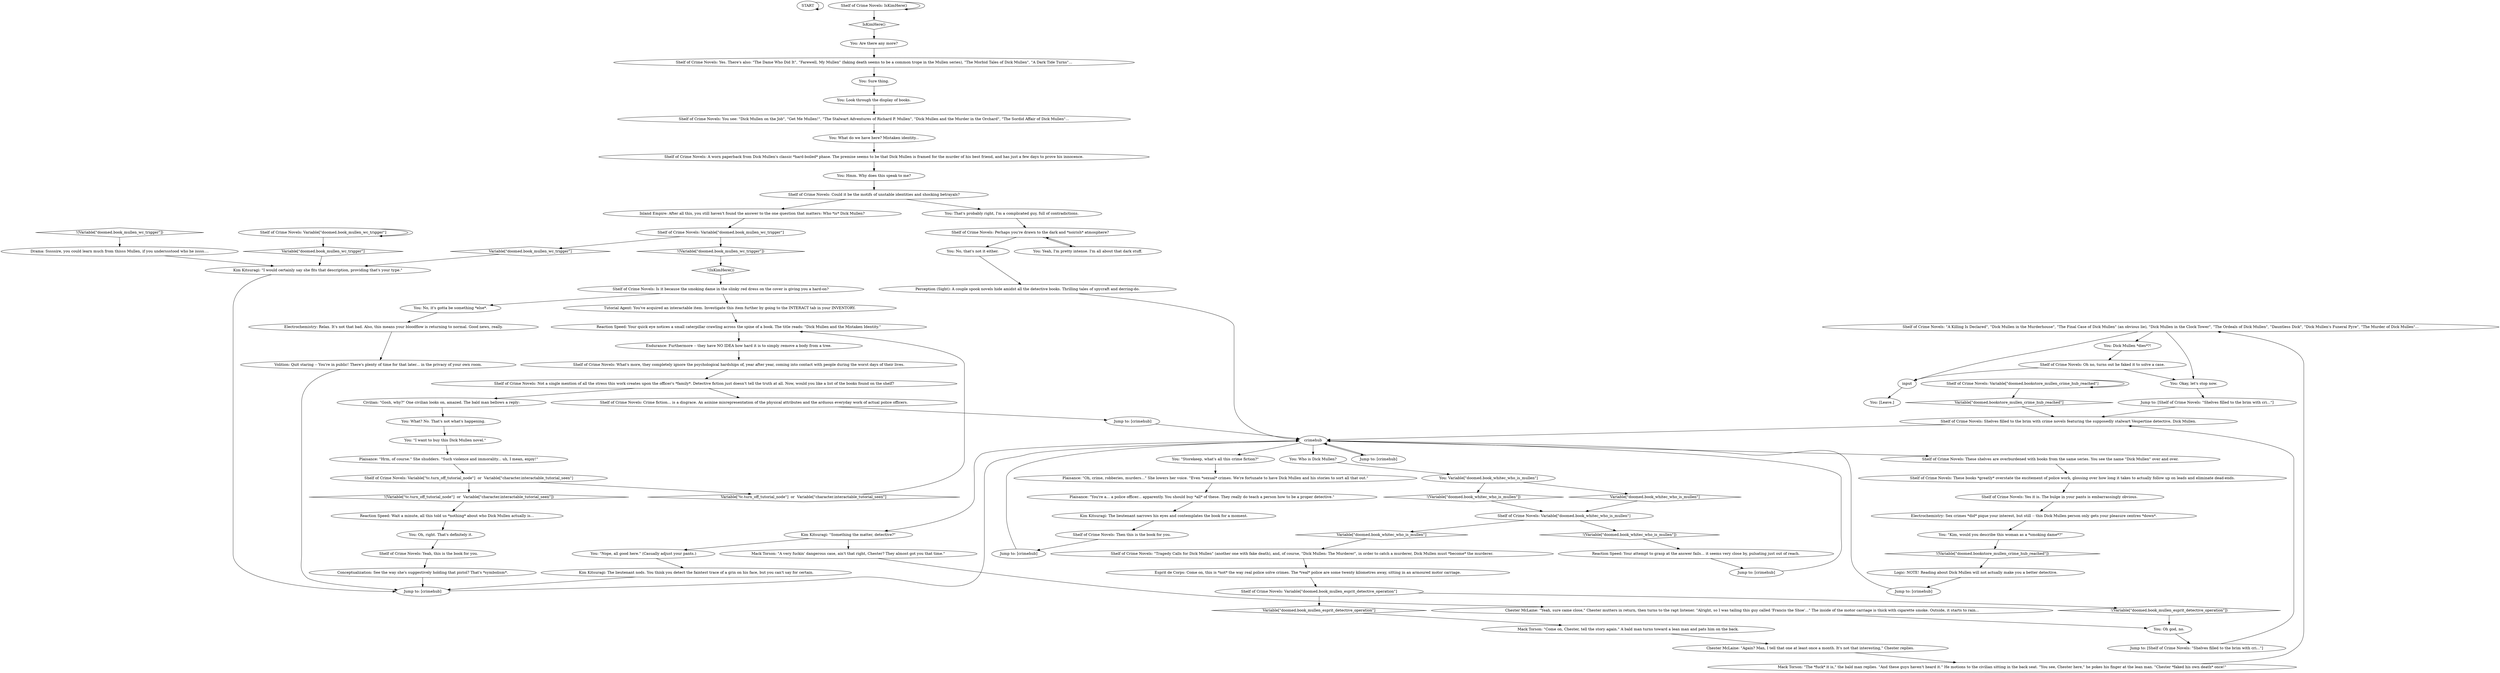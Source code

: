 # BOOKSTORE / CRIME
# Shelf of crime books.
# ==================================================
digraph G {
	  0 [label="START"];
	  1 [label="input"];
	  2 [label="You: Are there any more?"];
	  3 [label="Kim Kitsuragi: \"Something the matter, detective?\""];
	  4 [label="You: \"Storekeep, what's all this crime fiction?\""];
	  5 [label="You: [Leave.]"];
	  6 [label="Shelf of Crime Novels: Variable[\"doomed.bookstore_mullen_crime_hub_reached\"]"];
	  7 [label="Variable[\"doomed.bookstore_mullen_crime_hub_reached\"]", shape=diamond];
	  8 [label="!(Variable[\"doomed.bookstore_mullen_crime_hub_reached\"])", shape=diamond];
	  9 [label="Kim Kitsuragi: The lieutenant narrows his eyes and contemplates the book for a moment."];
	  10 [label="Electrochemistry: Sex crimes *did* pique your interest, but still -- this Dick Mullen person only gets your pleasure centres *down*."];
	  11 [label="Electrochemistry: Relax. It's not that bad. Also, this means your bloodflow is returning to normal. Good news, really."];
	  12 [label="Shelf of Crime Novels: Perhaps you're drawn to the dark and *noirish* atmosphere?"];
	  13 [label="Shelf of Crime Novels: Then this is the book for you."];
	  14 [label="Kim Kitsuragi: \"I would certainly say she fits that description, providing that's your type.\""];
	  15 [label="Jump to: [crimehub]"];
	  16 [label="Shelf of Crime Novels: These books *greatly* overstate the excitement of police work, glossing over how long it takes to actually follow up on leads and eliminate dead-ends."];
	  17 [label="Perception (Sight): A couple spook novels hide amidst all the detective books. Thrilling tales of spycraft and derring-do."];
	  18 [label="Shelf of Crime Novels: Is it because the smoking dame in the slinky red dress on the cover is giving you a hard-on?"];
	  19 [label="Volition: Quit staring -- You're in public! There's plenty of time for that later... in the privacy of your own room."];
	  20 [label="Shelf of Crime Novels: IsKimHere()"];
	  21 [label="IsKimHere()", shape=diamond];
	  22 [label="!(IsKimHere())", shape=diamond];
	  23 [label="Reaction Speed: Wait a minute, all this told us *nothing* about who Dick Mullen actually is..."];
	  24 [label="Tutorial Agent: You've acquired an interactable item. Investigate this item further by going to the INTERACT tab in your INVENTORY."];
	  25 [label="You: What? No. That's not what's happening."];
	  26 [label="Mack Torson: \"A very fuckin' dangerous case, ain't that right, Chester? They almost got you that time.\""];
	  27 [label="You: \"Kim, would you describe this woman as a *smoking dame*?\""];
	  28 [label="Logic: NOTE! Reading about Dick Mullen will not actually make you a better detective."];
	  29 [label="Shelf of Crime Novels: These shelves are overburdened with books from the same series. You see the name \"Dick Mullen\" over and over."];
	  30 [label="You: Look through the display of books."];
	  31 [label="Shelf of Crime Novels: You see: \"Dick Mullen on the Job\", \"Get Me Mullen!\", \"The Stalwart Adventures of Richard P. Mullen\", \"Dick Mullen and the Murder in the Orchard\", \"The Sordid Affair of Dick Mullen\"..."];
	  32 [label="Shelf of Crime Novels: Crime fiction... is a disgrace. An asinine misrepresentation of the physical attributes and the arduous everyday work of actual police officers."];
	  33 [label="You: Sure thing."];
	  34 [label="Shelf of Crime Novels: \"Tragedy Calls for Dick Mullen\" (another one with fake death), and, of course, \"Dick Mullen: The Murderer\", in order to catch a murderer, Dick Mullen must *become* the murderer."];
	  35 [label="Reaction Speed: Your quick eye notices a small caterpillar crawling across the spine of a book. The title reads: \"Dick Mullen and the Mistaken Identity.\""];
	  36 [label="Jump to: [crimehub]"];
	  37 [label="You: \"I want to buy this Dick Mullen novel.\""];
	  38 [label="Shelf of Crime Novels: Yes it is. The bulge in your pants is embarrassingly obvious."];
	  39 [label="Endurance: Furthermore -- they have NO IDEA how hard it is to simply remove a body from a tree."];
	  40 [label="You: What do we have here? Mistaken identity..."];
	  41 [label="Shelf of Crime Novels: \"A Killing Is Declared\", \"Dick Mullen in the Murderhouse\", \"The Final Case of Dick Mullen\" (an obvious lie), \"Dick Mullen in the Clock Tower\", \"The Ordeals of Dick Mullen\", \"Dauntless Dick\", \"Dick Mullen's Funeral Pyre\", \"The Murder of Dick Mullen\"..."];
	  42 [label="Civilian: \"Gosh, why?\" One civilian looks on, amazed. The bald man bellows a reply:"];
	  43 [label="You: Oh god, no."];
	  44 [label="Inland Empire: After all this, you still haven't found the answer to the one question that matters: Who *is* Dick Mullen?"];
	  45 [label="You: No, it's gotta be something *else*."];
	  46 [label="You: Oh, right. That's definitely it."];
	  47 [label="Shelf of Crime Novels: Variable[\"doomed.book_mullen_wc_trigger\"]"];
	  48 [label="Variable[\"doomed.book_mullen_wc_trigger\"]", shape=diamond];
	  49 [label="!(Variable[\"doomed.book_mullen_wc_trigger\"])", shape=diamond];
	  50 [label="Shelf of Crime Novels: Oh no, turns out he faked it to solve a case."];
	  51 [label="Jump to: [Shelf of Crime Novels: \"Shelves filled to the brim with cri...\"]"];
	  52 [label="Chester McLaine: \"Again? Man, I tell that one at least once a month. It's not that interesting,\" Chester replies."];
	  53 [label="You: Yeah, I'm pretty intense. I'm all about that dark stuff."];
	  54 [label="Shelf of Crime Novels: Yeah, this is the book for you."];
	  55 [label="Shelf of Crime Novels: Shelves filled to the brim with crime novels featuring the supposedly stalwart Vespertine detective, Dick Mullen."];
	  56 [label="Shelf of Crime Novels: Variable[\"tc.turn_off_tutorial_node\"]  or  Variable[\"character.interactable_tutorial_seen\"]"];
	  57 [label="Variable[\"tc.turn_off_tutorial_node\"]  or  Variable[\"character.interactable_tutorial_seen\"]", shape=diamond];
	  58 [label="!(Variable[\"tc.turn_off_tutorial_node\"]  or  Variable[\"character.interactable_tutorial_seen\"])", shape=diamond];
	  59 [label="Shelf of Crime Novels: Variable[\"doomed.book_whitec_who_is_mullen\"]"];
	  60 [label="Variable[\"doomed.book_whitec_who_is_mullen\"]", shape=diamond];
	  61 [label="!(Variable[\"doomed.book_whitec_who_is_mullen\"])", shape=diamond];
	  62 [label="Shelf of Crime Novels: Not a single mention of all the stress this work creates upon the officer's *family*. Detective fiction just doesn't tell the truth at all. Now, would you like a list of the books found on the shelf?"];
	  63 [label="Shelf of Crime Novels: What's more, they completely ignore the psychological hardships of, year after year, coming into contact with people during the worst days of their lives."];
	  64 [label="You: Hmm. Why does this speak to me?"];
	  65 [label="crimehub"];
	  66 [label="You: Okay, let's stop now."];
	  67 [label="Mack Torson: \"Come on, Chester, tell the story again.\" A bald man turns toward a lean man and pats him on the back."];
	  68 [label="You: That's probably right, I'm a complicated guy, full of contradictions."];
	  69 [label="Kim Kitsuragi: The lieutenant nods. You think you detect the faintest trace of a grin on his face, but you can't say for certain."];
	  70 [label="Esprit de Corps: Come on, this is *not* the way real police solve crimes. The *real* police are some twenty kilometres away, sitting in an armoured motor carriage."];
	  71 [label="Jump to: [crimehub]"];
	  72 [label="Mack Torson: \"The *fuck* it is,\" the bald man replies. \"And these guys haven't heard it.\" He motions to the civilian sitting in the back seat. \"You see, Chester here,\" he pokes his finger at the lean man. \"Chester *faked his own death* once!\""];
	  73 [label="Conceptualization: See the way she's suggestively holding that pistol? That's *symbolism*."];
	  74 [label="Plaisance: \"Oh, crime, robberies, murders...\" She lowers her voice. \"Even *sexual* crimes. We're fortunate to have Dick Mullen and his stories to sort all that out.\""];
	  75 [label="You: Dick Mullen *dies*?!"];
	  76 [label="Shelf of Crime Novels: Variable[\"doomed.book_mullen_esprit_detective_operation\"]"];
	  77 [label="Variable[\"doomed.book_mullen_esprit_detective_operation\"]", shape=diamond];
	  78 [label="!(Variable[\"doomed.book_mullen_esprit_detective_operation\"])", shape=diamond];
	  79 [label="You: \"Nope, all good here.\" (Casually adjust your pants.)"];
	  80 [label="You: Who is Dick Mullen?"];
	  81 [label="You: Variable[\"doomed.book_whitec_who_is_mullen\"]"];
	  82 [label="Variable[\"doomed.book_whitec_who_is_mullen\"]", shape=diamond];
	  83 [label="!(Variable[\"doomed.book_whitec_who_is_mullen\"])", shape=diamond];
	  84 [label="Jump to: [Shelf of Crime Novels: \"Shelves filled to the brim with cri...\"]"];
	  85 [label="Shelf of Crime Novels: Yes. There's also: \"The Dame Who Did It\", \"Farewell, My Mullen\" (faking death seems to be a common trope in the Mullen series), \"The Morbid Tales of Dick Mullen\", \"A Dark Tide Turns\"..."];
	  86 [label="Reaction Speed: Your attempt to grasp at the answer fails... it seems very close by, pulsating just out of reach."];
	  87 [label="Chester McLaine: \"Yeah, sure came close,\" Chester mutters in return, then turns to the rapt listener. \"Alright, so I was tailing this guy called 'Francis the Shoe'...\" The inside of the motor carriage is thick with cigarette smoke. Outside, it starts to rain..."];
	  88 [label="Plaisance: \"Hrm, of course.\" She shudders. \"Such violence and immorality... uh, I mean, enjoy!\""];
	  89 [label="Jump to: [crimehub]"];
	  90 [label="Plaisance: \"You're a... a police officer... apparently. You should buy *all* of these. They really do teach a person how to be a proper detective.\""];
	  91 [label="Jump to: [crimehub]"];
	  92 [label="Shelf of Crime Novels: A worn paperback from Dick Mullen's classic *hard-boiled* phase. The premise seems to be that Dick Mullen is framed for the murder of his best friend, and has just a few days to prove his innocence."];
	  93 [label="Shelf of Crime Novels: Could it be the motifs of unstable identities and shocking betrayals?"];
	  94 [label="Shelf of Crime Novels: Variable[\"doomed.book_mullen_wc_trigger\"]"];
	  95 [label="Variable[\"doomed.book_mullen_wc_trigger\"]", shape=diamond];
	  96 [label="!(Variable[\"doomed.book_mullen_wc_trigger\"])", shape=diamond];
	  97 [label="Jump to: [crimehub]"];
	  98 [label="You: No, that's not it either."];
	  99 [label="Drama: Sssssire, you could learn much from thisss Mullen, if you underssstood who he issss...."];
	  0 -> 0
	  1 -> 5
	  2 -> 85
	  3 -> 26
	  3 -> 79
	  4 -> 74
	  6 -> 6
	  6 -> 7
	  7 -> 55
	  8 -> 28
	  9 -> 13
	  10 -> 27
	  11 -> 19
	  12 -> 98
	  12 -> 53
	  13 -> 71
	  14 -> 89
	  15 -> 65
	  16 -> 38
	  17 -> 65
	  18 -> 24
	  18 -> 45
	  19 -> 89
	  20 -> 20
	  20 -> 21
	  21 -> 2
	  22 -> 18
	  23 -> 46
	  24 -> 35
	  25 -> 37
	  26 -> 87
	  27 -> 8
	  28 -> 91
	  29 -> 16
	  30 -> 31
	  31 -> 40
	  32 -> 15
	  33 -> 30
	  34 -> 70
	  35 -> 39
	  36 -> 65
	  37 -> 88
	  38 -> 10
	  39 -> 63
	  40 -> 92
	  41 -> 1
	  41 -> 66
	  41 -> 75
	  42 -> 25
	  43 -> 84
	  44 -> 94
	  45 -> 11
	  46 -> 54
	  47 -> 48
	  47 -> 47
	  48 -> 14
	  49 -> 99
	  50 -> 1
	  50 -> 66
	  51 -> 55
	  52 -> 72
	  53 -> 12
	  54 -> 73
	  55 -> 65
	  56 -> 57
	  56 -> 58
	  57 -> 35
	  58 -> 23
	  59 -> 60
	  59 -> 61
	  60 -> 34
	  61 -> 86
	  62 -> 32
	  62 -> 42
	  63 -> 62
	  64 -> 93
	  65 -> 3
	  65 -> 4
	  65 -> 36
	  65 -> 80
	  65 -> 29
	  66 -> 51
	  67 -> 52
	  68 -> 12
	  69 -> 89
	  70 -> 76
	  71 -> 65
	  72 -> 41
	  73 -> 89
	  74 -> 90
	  75 -> 50
	  76 -> 77
	  76 -> 78
	  77 -> 67
	  78 -> 43
	  79 -> 69
	  80 -> 81
	  81 -> 82
	  81 -> 83
	  82 -> 59
	  83 -> 59
	  84 -> 55
	  85 -> 33
	  86 -> 97
	  87 -> 43
	  88 -> 56
	  89 -> 65
	  90 -> 9
	  91 -> 65
	  92 -> 64
	  93 -> 68
	  93 -> 44
	  94 -> 96
	  94 -> 95
	  95 -> 14
	  96 -> 22
	  97 -> 65
	  98 -> 17
	  99 -> 14
}

